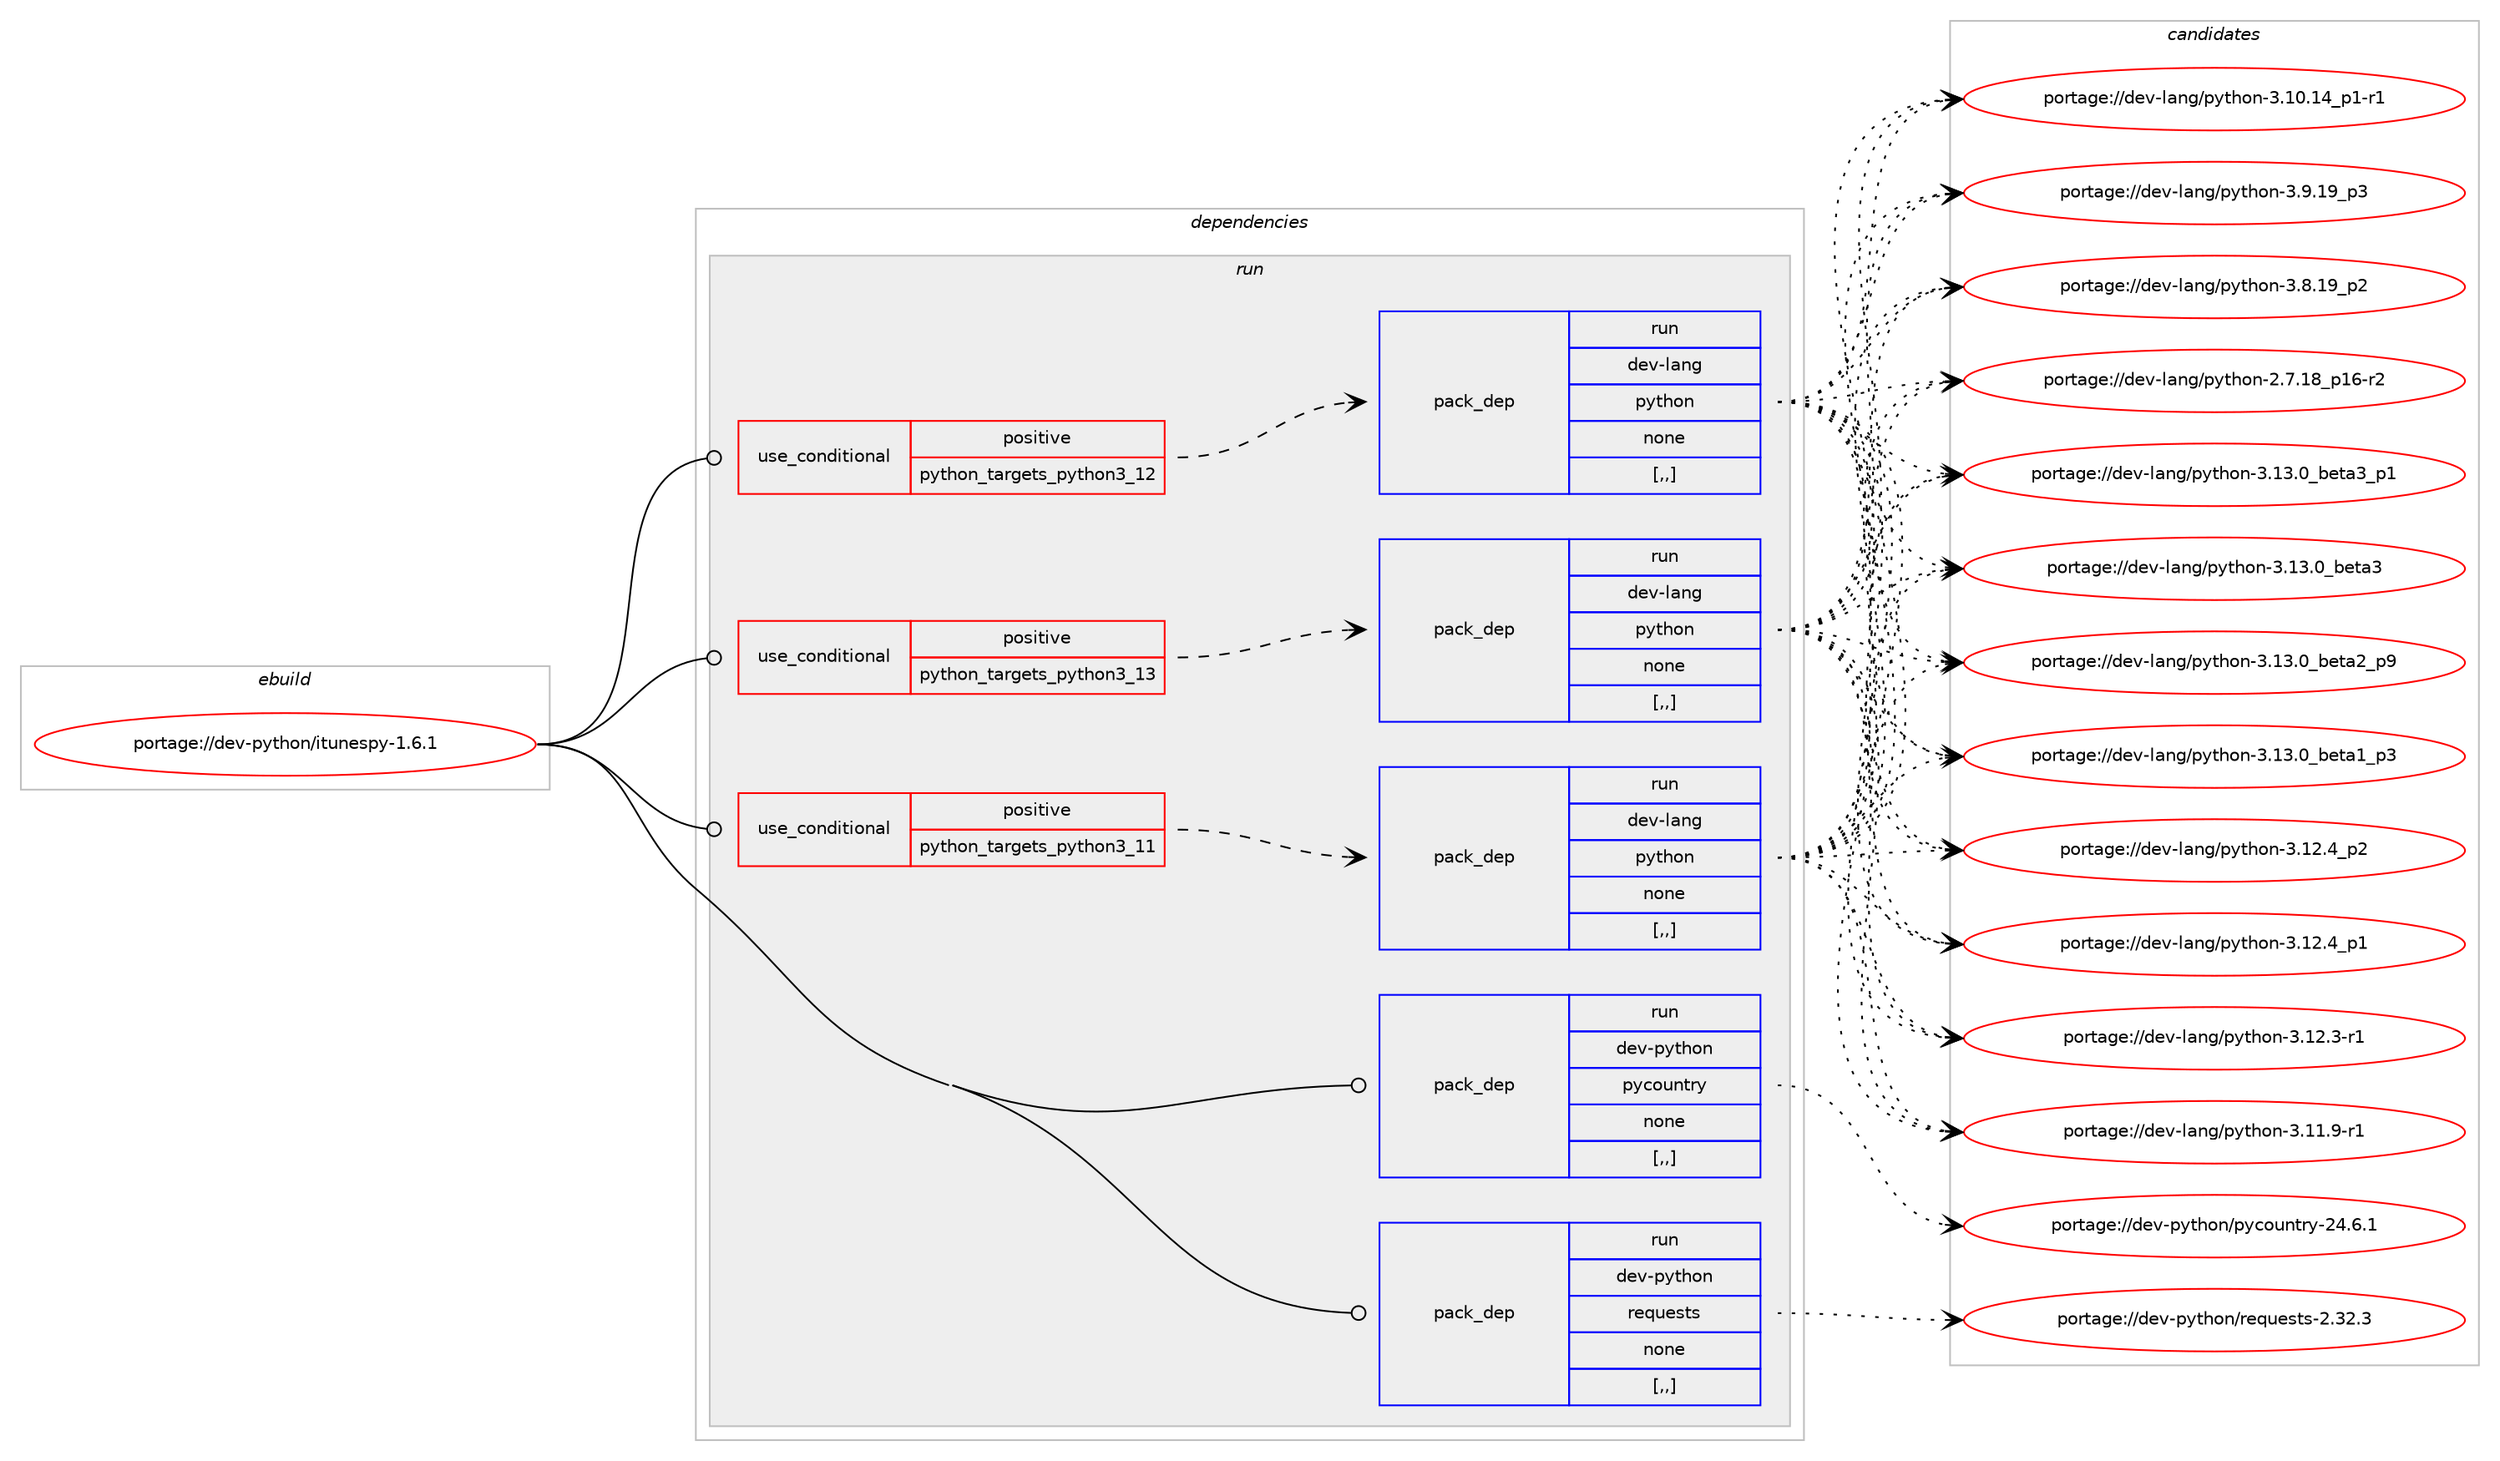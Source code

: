 digraph prolog {

# *************
# Graph options
# *************

newrank=true;
concentrate=true;
compound=true;
graph [rankdir=LR,fontname=Helvetica,fontsize=10,ranksep=1.5];#, ranksep=2.5, nodesep=0.2];
edge  [arrowhead=vee];
node  [fontname=Helvetica,fontsize=10];

# **********
# The ebuild
# **********

subgraph cluster_leftcol {
color=gray;
rank=same;
label=<<i>ebuild</i>>;
id [label="portage://dev-python/itunespy-1.6.1", color=red, width=4, href="../dev-python/itunespy-1.6.1.svg"];
}

# ****************
# The dependencies
# ****************

subgraph cluster_midcol {
color=gray;
label=<<i>dependencies</i>>;
subgraph cluster_compile {
fillcolor="#eeeeee";
style=filled;
label=<<i>compile</i>>;
}
subgraph cluster_compileandrun {
fillcolor="#eeeeee";
style=filled;
label=<<i>compile and run</i>>;
}
subgraph cluster_run {
fillcolor="#eeeeee";
style=filled;
label=<<i>run</i>>;
subgraph cond33402 {
dependency147604 [label=<<TABLE BORDER="0" CELLBORDER="1" CELLSPACING="0" CELLPADDING="4"><TR><TD ROWSPAN="3" CELLPADDING="10">use_conditional</TD></TR><TR><TD>positive</TD></TR><TR><TD>python_targets_python3_11</TD></TR></TABLE>>, shape=none, color=red];
subgraph pack112967 {
dependency147605 [label=<<TABLE BORDER="0" CELLBORDER="1" CELLSPACING="0" CELLPADDING="4" WIDTH="220"><TR><TD ROWSPAN="6" CELLPADDING="30">pack_dep</TD></TR><TR><TD WIDTH="110">run</TD></TR><TR><TD>dev-lang</TD></TR><TR><TD>python</TD></TR><TR><TD>none</TD></TR><TR><TD>[,,]</TD></TR></TABLE>>, shape=none, color=blue];
}
dependency147604:e -> dependency147605:w [weight=20,style="dashed",arrowhead="vee"];
}
id:e -> dependency147604:w [weight=20,style="solid",arrowhead="odot"];
subgraph cond33403 {
dependency147606 [label=<<TABLE BORDER="0" CELLBORDER="1" CELLSPACING="0" CELLPADDING="4"><TR><TD ROWSPAN="3" CELLPADDING="10">use_conditional</TD></TR><TR><TD>positive</TD></TR><TR><TD>python_targets_python3_12</TD></TR></TABLE>>, shape=none, color=red];
subgraph pack112968 {
dependency147607 [label=<<TABLE BORDER="0" CELLBORDER="1" CELLSPACING="0" CELLPADDING="4" WIDTH="220"><TR><TD ROWSPAN="6" CELLPADDING="30">pack_dep</TD></TR><TR><TD WIDTH="110">run</TD></TR><TR><TD>dev-lang</TD></TR><TR><TD>python</TD></TR><TR><TD>none</TD></TR><TR><TD>[,,]</TD></TR></TABLE>>, shape=none, color=blue];
}
dependency147606:e -> dependency147607:w [weight=20,style="dashed",arrowhead="vee"];
}
id:e -> dependency147606:w [weight=20,style="solid",arrowhead="odot"];
subgraph cond33404 {
dependency147608 [label=<<TABLE BORDER="0" CELLBORDER="1" CELLSPACING="0" CELLPADDING="4"><TR><TD ROWSPAN="3" CELLPADDING="10">use_conditional</TD></TR><TR><TD>positive</TD></TR><TR><TD>python_targets_python3_13</TD></TR></TABLE>>, shape=none, color=red];
subgraph pack112969 {
dependency147609 [label=<<TABLE BORDER="0" CELLBORDER="1" CELLSPACING="0" CELLPADDING="4" WIDTH="220"><TR><TD ROWSPAN="6" CELLPADDING="30">pack_dep</TD></TR><TR><TD WIDTH="110">run</TD></TR><TR><TD>dev-lang</TD></TR><TR><TD>python</TD></TR><TR><TD>none</TD></TR><TR><TD>[,,]</TD></TR></TABLE>>, shape=none, color=blue];
}
dependency147608:e -> dependency147609:w [weight=20,style="dashed",arrowhead="vee"];
}
id:e -> dependency147608:w [weight=20,style="solid",arrowhead="odot"];
subgraph pack112970 {
dependency147610 [label=<<TABLE BORDER="0" CELLBORDER="1" CELLSPACING="0" CELLPADDING="4" WIDTH="220"><TR><TD ROWSPAN="6" CELLPADDING="30">pack_dep</TD></TR><TR><TD WIDTH="110">run</TD></TR><TR><TD>dev-python</TD></TR><TR><TD>pycountry</TD></TR><TR><TD>none</TD></TR><TR><TD>[,,]</TD></TR></TABLE>>, shape=none, color=blue];
}
id:e -> dependency147610:w [weight=20,style="solid",arrowhead="odot"];
subgraph pack112971 {
dependency147611 [label=<<TABLE BORDER="0" CELLBORDER="1" CELLSPACING="0" CELLPADDING="4" WIDTH="220"><TR><TD ROWSPAN="6" CELLPADDING="30">pack_dep</TD></TR><TR><TD WIDTH="110">run</TD></TR><TR><TD>dev-python</TD></TR><TR><TD>requests</TD></TR><TR><TD>none</TD></TR><TR><TD>[,,]</TD></TR></TABLE>>, shape=none, color=blue];
}
id:e -> dependency147611:w [weight=20,style="solid",arrowhead="odot"];
}
}

# **************
# The candidates
# **************

subgraph cluster_choices {
rank=same;
color=gray;
label=<<i>candidates</i>>;

subgraph choice112967 {
color=black;
nodesep=1;
choice10010111845108971101034711212111610411111045514649514648959810111697519511249 [label="portage://dev-lang/python-3.13.0_beta3_p1", color=red, width=4,href="../dev-lang/python-3.13.0_beta3_p1.svg"];
choice1001011184510897110103471121211161041111104551464951464895981011169751 [label="portage://dev-lang/python-3.13.0_beta3", color=red, width=4,href="../dev-lang/python-3.13.0_beta3.svg"];
choice10010111845108971101034711212111610411111045514649514648959810111697509511257 [label="portage://dev-lang/python-3.13.0_beta2_p9", color=red, width=4,href="../dev-lang/python-3.13.0_beta2_p9.svg"];
choice10010111845108971101034711212111610411111045514649514648959810111697499511251 [label="portage://dev-lang/python-3.13.0_beta1_p3", color=red, width=4,href="../dev-lang/python-3.13.0_beta1_p3.svg"];
choice100101118451089711010347112121116104111110455146495046529511250 [label="portage://dev-lang/python-3.12.4_p2", color=red, width=4,href="../dev-lang/python-3.12.4_p2.svg"];
choice100101118451089711010347112121116104111110455146495046529511249 [label="portage://dev-lang/python-3.12.4_p1", color=red, width=4,href="../dev-lang/python-3.12.4_p1.svg"];
choice100101118451089711010347112121116104111110455146495046514511449 [label="portage://dev-lang/python-3.12.3-r1", color=red, width=4,href="../dev-lang/python-3.12.3-r1.svg"];
choice100101118451089711010347112121116104111110455146494946574511449 [label="portage://dev-lang/python-3.11.9-r1", color=red, width=4,href="../dev-lang/python-3.11.9-r1.svg"];
choice100101118451089711010347112121116104111110455146494846495295112494511449 [label="portage://dev-lang/python-3.10.14_p1-r1", color=red, width=4,href="../dev-lang/python-3.10.14_p1-r1.svg"];
choice100101118451089711010347112121116104111110455146574649579511251 [label="portage://dev-lang/python-3.9.19_p3", color=red, width=4,href="../dev-lang/python-3.9.19_p3.svg"];
choice100101118451089711010347112121116104111110455146564649579511250 [label="portage://dev-lang/python-3.8.19_p2", color=red, width=4,href="../dev-lang/python-3.8.19_p2.svg"];
choice100101118451089711010347112121116104111110455046554649569511249544511450 [label="portage://dev-lang/python-2.7.18_p16-r2", color=red, width=4,href="../dev-lang/python-2.7.18_p16-r2.svg"];
dependency147605:e -> choice10010111845108971101034711212111610411111045514649514648959810111697519511249:w [style=dotted,weight="100"];
dependency147605:e -> choice1001011184510897110103471121211161041111104551464951464895981011169751:w [style=dotted,weight="100"];
dependency147605:e -> choice10010111845108971101034711212111610411111045514649514648959810111697509511257:w [style=dotted,weight="100"];
dependency147605:e -> choice10010111845108971101034711212111610411111045514649514648959810111697499511251:w [style=dotted,weight="100"];
dependency147605:e -> choice100101118451089711010347112121116104111110455146495046529511250:w [style=dotted,weight="100"];
dependency147605:e -> choice100101118451089711010347112121116104111110455146495046529511249:w [style=dotted,weight="100"];
dependency147605:e -> choice100101118451089711010347112121116104111110455146495046514511449:w [style=dotted,weight="100"];
dependency147605:e -> choice100101118451089711010347112121116104111110455146494946574511449:w [style=dotted,weight="100"];
dependency147605:e -> choice100101118451089711010347112121116104111110455146494846495295112494511449:w [style=dotted,weight="100"];
dependency147605:e -> choice100101118451089711010347112121116104111110455146574649579511251:w [style=dotted,weight="100"];
dependency147605:e -> choice100101118451089711010347112121116104111110455146564649579511250:w [style=dotted,weight="100"];
dependency147605:e -> choice100101118451089711010347112121116104111110455046554649569511249544511450:w [style=dotted,weight="100"];
}
subgraph choice112968 {
color=black;
nodesep=1;
choice10010111845108971101034711212111610411111045514649514648959810111697519511249 [label="portage://dev-lang/python-3.13.0_beta3_p1", color=red, width=4,href="../dev-lang/python-3.13.0_beta3_p1.svg"];
choice1001011184510897110103471121211161041111104551464951464895981011169751 [label="portage://dev-lang/python-3.13.0_beta3", color=red, width=4,href="../dev-lang/python-3.13.0_beta3.svg"];
choice10010111845108971101034711212111610411111045514649514648959810111697509511257 [label="portage://dev-lang/python-3.13.0_beta2_p9", color=red, width=4,href="../dev-lang/python-3.13.0_beta2_p9.svg"];
choice10010111845108971101034711212111610411111045514649514648959810111697499511251 [label="portage://dev-lang/python-3.13.0_beta1_p3", color=red, width=4,href="../dev-lang/python-3.13.0_beta1_p3.svg"];
choice100101118451089711010347112121116104111110455146495046529511250 [label="portage://dev-lang/python-3.12.4_p2", color=red, width=4,href="../dev-lang/python-3.12.4_p2.svg"];
choice100101118451089711010347112121116104111110455146495046529511249 [label="portage://dev-lang/python-3.12.4_p1", color=red, width=4,href="../dev-lang/python-3.12.4_p1.svg"];
choice100101118451089711010347112121116104111110455146495046514511449 [label="portage://dev-lang/python-3.12.3-r1", color=red, width=4,href="../dev-lang/python-3.12.3-r1.svg"];
choice100101118451089711010347112121116104111110455146494946574511449 [label="portage://dev-lang/python-3.11.9-r1", color=red, width=4,href="../dev-lang/python-3.11.9-r1.svg"];
choice100101118451089711010347112121116104111110455146494846495295112494511449 [label="portage://dev-lang/python-3.10.14_p1-r1", color=red, width=4,href="../dev-lang/python-3.10.14_p1-r1.svg"];
choice100101118451089711010347112121116104111110455146574649579511251 [label="portage://dev-lang/python-3.9.19_p3", color=red, width=4,href="../dev-lang/python-3.9.19_p3.svg"];
choice100101118451089711010347112121116104111110455146564649579511250 [label="portage://dev-lang/python-3.8.19_p2", color=red, width=4,href="../dev-lang/python-3.8.19_p2.svg"];
choice100101118451089711010347112121116104111110455046554649569511249544511450 [label="portage://dev-lang/python-2.7.18_p16-r2", color=red, width=4,href="../dev-lang/python-2.7.18_p16-r2.svg"];
dependency147607:e -> choice10010111845108971101034711212111610411111045514649514648959810111697519511249:w [style=dotted,weight="100"];
dependency147607:e -> choice1001011184510897110103471121211161041111104551464951464895981011169751:w [style=dotted,weight="100"];
dependency147607:e -> choice10010111845108971101034711212111610411111045514649514648959810111697509511257:w [style=dotted,weight="100"];
dependency147607:e -> choice10010111845108971101034711212111610411111045514649514648959810111697499511251:w [style=dotted,weight="100"];
dependency147607:e -> choice100101118451089711010347112121116104111110455146495046529511250:w [style=dotted,weight="100"];
dependency147607:e -> choice100101118451089711010347112121116104111110455146495046529511249:w [style=dotted,weight="100"];
dependency147607:e -> choice100101118451089711010347112121116104111110455146495046514511449:w [style=dotted,weight="100"];
dependency147607:e -> choice100101118451089711010347112121116104111110455146494946574511449:w [style=dotted,weight="100"];
dependency147607:e -> choice100101118451089711010347112121116104111110455146494846495295112494511449:w [style=dotted,weight="100"];
dependency147607:e -> choice100101118451089711010347112121116104111110455146574649579511251:w [style=dotted,weight="100"];
dependency147607:e -> choice100101118451089711010347112121116104111110455146564649579511250:w [style=dotted,weight="100"];
dependency147607:e -> choice100101118451089711010347112121116104111110455046554649569511249544511450:w [style=dotted,weight="100"];
}
subgraph choice112969 {
color=black;
nodesep=1;
choice10010111845108971101034711212111610411111045514649514648959810111697519511249 [label="portage://dev-lang/python-3.13.0_beta3_p1", color=red, width=4,href="../dev-lang/python-3.13.0_beta3_p1.svg"];
choice1001011184510897110103471121211161041111104551464951464895981011169751 [label="portage://dev-lang/python-3.13.0_beta3", color=red, width=4,href="../dev-lang/python-3.13.0_beta3.svg"];
choice10010111845108971101034711212111610411111045514649514648959810111697509511257 [label="portage://dev-lang/python-3.13.0_beta2_p9", color=red, width=4,href="../dev-lang/python-3.13.0_beta2_p9.svg"];
choice10010111845108971101034711212111610411111045514649514648959810111697499511251 [label="portage://dev-lang/python-3.13.0_beta1_p3", color=red, width=4,href="../dev-lang/python-3.13.0_beta1_p3.svg"];
choice100101118451089711010347112121116104111110455146495046529511250 [label="portage://dev-lang/python-3.12.4_p2", color=red, width=4,href="../dev-lang/python-3.12.4_p2.svg"];
choice100101118451089711010347112121116104111110455146495046529511249 [label="portage://dev-lang/python-3.12.4_p1", color=red, width=4,href="../dev-lang/python-3.12.4_p1.svg"];
choice100101118451089711010347112121116104111110455146495046514511449 [label="portage://dev-lang/python-3.12.3-r1", color=red, width=4,href="../dev-lang/python-3.12.3-r1.svg"];
choice100101118451089711010347112121116104111110455146494946574511449 [label="portage://dev-lang/python-3.11.9-r1", color=red, width=4,href="../dev-lang/python-3.11.9-r1.svg"];
choice100101118451089711010347112121116104111110455146494846495295112494511449 [label="portage://dev-lang/python-3.10.14_p1-r1", color=red, width=4,href="../dev-lang/python-3.10.14_p1-r1.svg"];
choice100101118451089711010347112121116104111110455146574649579511251 [label="portage://dev-lang/python-3.9.19_p3", color=red, width=4,href="../dev-lang/python-3.9.19_p3.svg"];
choice100101118451089711010347112121116104111110455146564649579511250 [label="portage://dev-lang/python-3.8.19_p2", color=red, width=4,href="../dev-lang/python-3.8.19_p2.svg"];
choice100101118451089711010347112121116104111110455046554649569511249544511450 [label="portage://dev-lang/python-2.7.18_p16-r2", color=red, width=4,href="../dev-lang/python-2.7.18_p16-r2.svg"];
dependency147609:e -> choice10010111845108971101034711212111610411111045514649514648959810111697519511249:w [style=dotted,weight="100"];
dependency147609:e -> choice1001011184510897110103471121211161041111104551464951464895981011169751:w [style=dotted,weight="100"];
dependency147609:e -> choice10010111845108971101034711212111610411111045514649514648959810111697509511257:w [style=dotted,weight="100"];
dependency147609:e -> choice10010111845108971101034711212111610411111045514649514648959810111697499511251:w [style=dotted,weight="100"];
dependency147609:e -> choice100101118451089711010347112121116104111110455146495046529511250:w [style=dotted,weight="100"];
dependency147609:e -> choice100101118451089711010347112121116104111110455146495046529511249:w [style=dotted,weight="100"];
dependency147609:e -> choice100101118451089711010347112121116104111110455146495046514511449:w [style=dotted,weight="100"];
dependency147609:e -> choice100101118451089711010347112121116104111110455146494946574511449:w [style=dotted,weight="100"];
dependency147609:e -> choice100101118451089711010347112121116104111110455146494846495295112494511449:w [style=dotted,weight="100"];
dependency147609:e -> choice100101118451089711010347112121116104111110455146574649579511251:w [style=dotted,weight="100"];
dependency147609:e -> choice100101118451089711010347112121116104111110455146564649579511250:w [style=dotted,weight="100"];
dependency147609:e -> choice100101118451089711010347112121116104111110455046554649569511249544511450:w [style=dotted,weight="100"];
}
subgraph choice112970 {
color=black;
nodesep=1;
choice10010111845112121116104111110471121219911111711011611412145505246544649 [label="portage://dev-python/pycountry-24.6.1", color=red, width=4,href="../dev-python/pycountry-24.6.1.svg"];
dependency147610:e -> choice10010111845112121116104111110471121219911111711011611412145505246544649:w [style=dotted,weight="100"];
}
subgraph choice112971 {
color=black;
nodesep=1;
choice100101118451121211161041111104711410111311710111511611545504651504651 [label="portage://dev-python/requests-2.32.3", color=red, width=4,href="../dev-python/requests-2.32.3.svg"];
dependency147611:e -> choice100101118451121211161041111104711410111311710111511611545504651504651:w [style=dotted,weight="100"];
}
}

}
